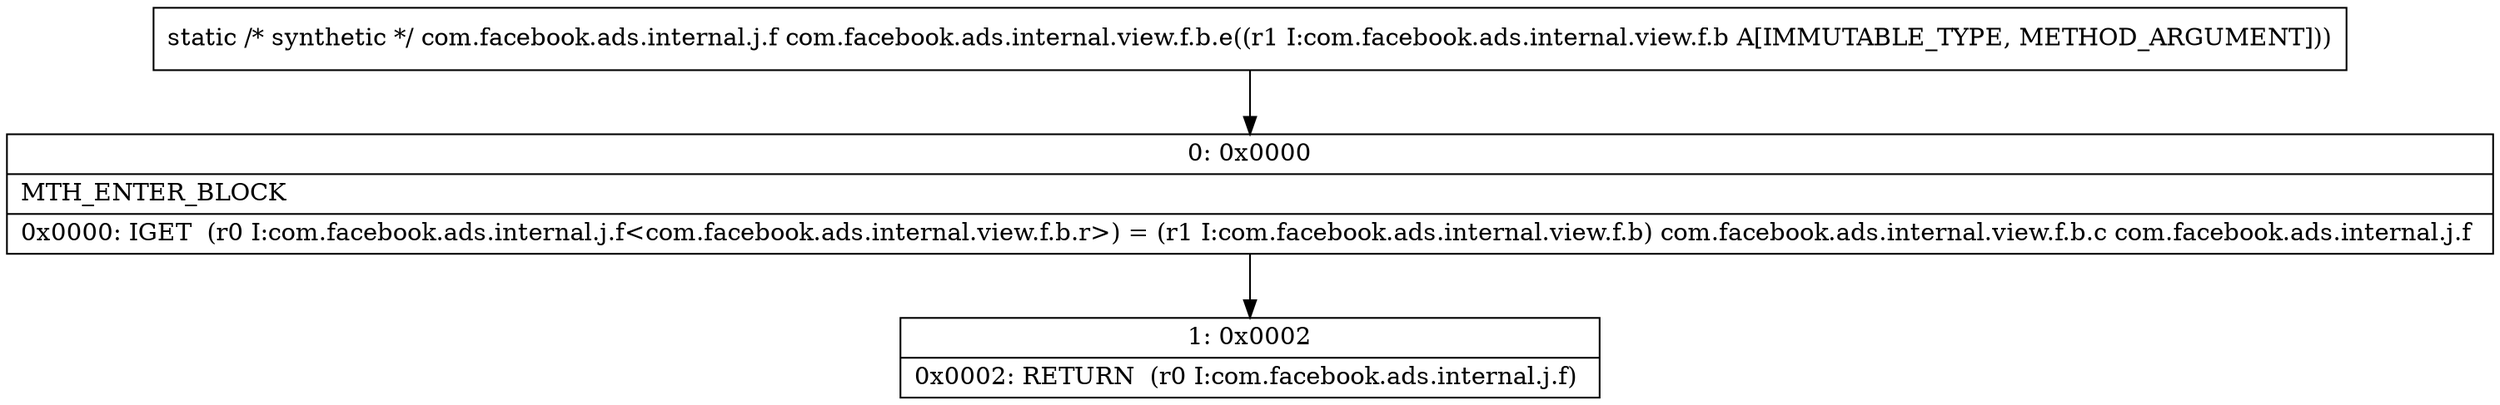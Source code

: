 digraph "CFG forcom.facebook.ads.internal.view.f.b.e(Lcom\/facebook\/ads\/internal\/view\/f\/b;)Lcom\/facebook\/ads\/internal\/j\/f;" {
Node_0 [shape=record,label="{0\:\ 0x0000|MTH_ENTER_BLOCK\l|0x0000: IGET  (r0 I:com.facebook.ads.internal.j.f\<com.facebook.ads.internal.view.f.b.r\>) = (r1 I:com.facebook.ads.internal.view.f.b) com.facebook.ads.internal.view.f.b.c com.facebook.ads.internal.j.f \l}"];
Node_1 [shape=record,label="{1\:\ 0x0002|0x0002: RETURN  (r0 I:com.facebook.ads.internal.j.f) \l}"];
MethodNode[shape=record,label="{static \/* synthetic *\/ com.facebook.ads.internal.j.f com.facebook.ads.internal.view.f.b.e((r1 I:com.facebook.ads.internal.view.f.b A[IMMUTABLE_TYPE, METHOD_ARGUMENT])) }"];
MethodNode -> Node_0;
Node_0 -> Node_1;
}

